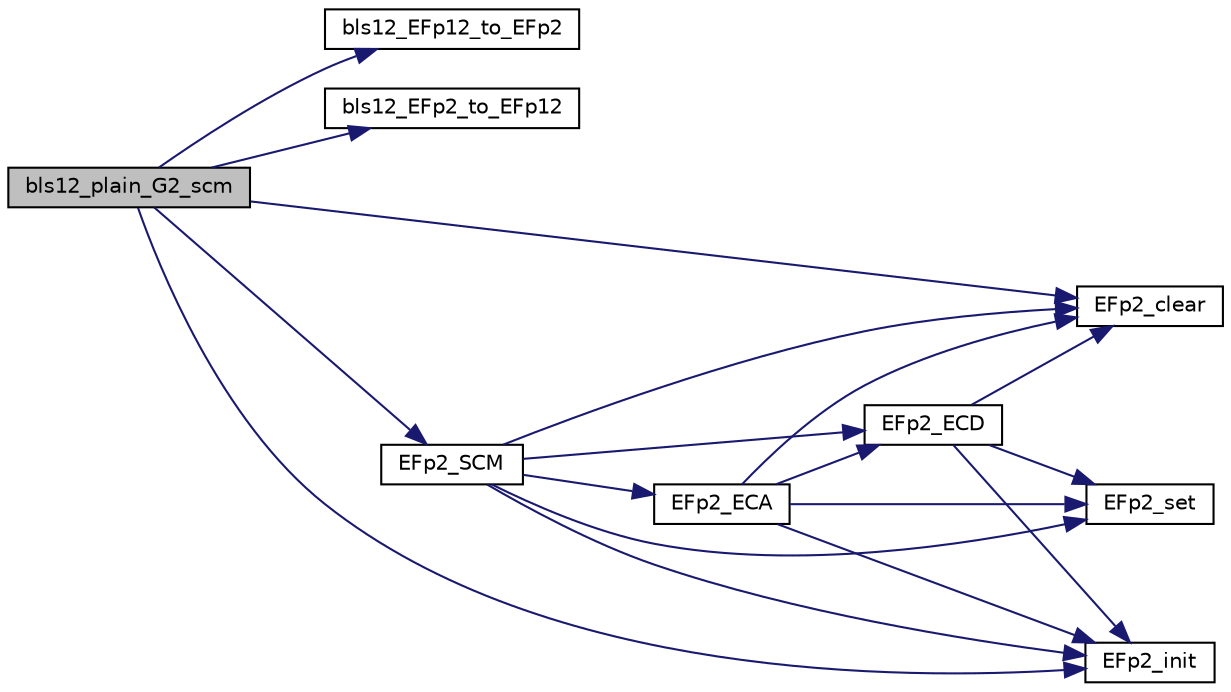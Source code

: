 digraph "bls12_plain_G2_scm"
{
  edge [fontname="Helvetica",fontsize="10",labelfontname="Helvetica",labelfontsize="10"];
  node [fontname="Helvetica",fontsize="10",shape=record];
  rankdir="LR";
  Node69 [label="bls12_plain_G2_scm",height=0.2,width=0.4,color="black", fillcolor="grey75", style="filled", fontcolor="black"];
  Node69 -> Node70 [color="midnightblue",fontsize="10",style="solid",fontname="Helvetica"];
  Node70 [label="bls12_EFp12_to_EFp2",height=0.2,width=0.4,color="black", fillcolor="white", style="filled",URL="$bls12__twist_8h.html#a069ee5f353c96be9b1821af349731fe3"];
  Node69 -> Node71 [color="midnightblue",fontsize="10",style="solid",fontname="Helvetica"];
  Node71 [label="bls12_EFp2_to_EFp12",height=0.2,width=0.4,color="black", fillcolor="white", style="filled",URL="$bls12__twist_8h.html#aa558f3e6f2284e657e3218c9e713c018"];
  Node69 -> Node72 [color="midnightblue",fontsize="10",style="solid",fontname="Helvetica"];
  Node72 [label="EFp2_clear",height=0.2,width=0.4,color="black", fillcolor="white", style="filled",URL="$bn__efp2_8h.html#a2fab68f8328464d8a3d32f6127e3de47"];
  Node69 -> Node73 [color="midnightblue",fontsize="10",style="solid",fontname="Helvetica"];
  Node73 [label="EFp2_init",height=0.2,width=0.4,color="black", fillcolor="white", style="filled",URL="$bn__efp2_8h.html#aaf4ebcd7da9b58a19626739159b1c468"];
  Node69 -> Node74 [color="midnightblue",fontsize="10",style="solid",fontname="Helvetica"];
  Node74 [label="EFp2_SCM",height=0.2,width=0.4,color="black", fillcolor="white", style="filled",URL="$bn__efp2_8h.html#afe4377b41b2b704619c58e2af32bcb7e"];
  Node74 -> Node75 [color="midnightblue",fontsize="10",style="solid",fontname="Helvetica"];
  Node75 [label="EFp2_set",height=0.2,width=0.4,color="black", fillcolor="white", style="filled",URL="$bn__efp2_8h.html#ab9ebc9caf2c47493f224e70b99d26cba"];
  Node74 -> Node73 [color="midnightblue",fontsize="10",style="solid",fontname="Helvetica"];
  Node74 -> Node76 [color="midnightblue",fontsize="10",style="solid",fontname="Helvetica"];
  Node76 [label="EFp2_ECD",height=0.2,width=0.4,color="black", fillcolor="white", style="filled",URL="$bn__efp2_8h.html#aab22a95931ba31d80f3ef4a3f72f6ce5"];
  Node76 -> Node73 [color="midnightblue",fontsize="10",style="solid",fontname="Helvetica"];
  Node76 -> Node75 [color="midnightblue",fontsize="10",style="solid",fontname="Helvetica"];
  Node76 -> Node72 [color="midnightblue",fontsize="10",style="solid",fontname="Helvetica"];
  Node74 -> Node77 [color="midnightblue",fontsize="10",style="solid",fontname="Helvetica"];
  Node77 [label="EFp2_ECA",height=0.2,width=0.4,color="black", fillcolor="white", style="filled",URL="$bn__efp2_8h.html#ae9f5dce3ffb3ddbf68b416ab7bcb7cfb"];
  Node77 -> Node75 [color="midnightblue",fontsize="10",style="solid",fontname="Helvetica"];
  Node77 -> Node76 [color="midnightblue",fontsize="10",style="solid",fontname="Helvetica"];
  Node77 -> Node73 [color="midnightblue",fontsize="10",style="solid",fontname="Helvetica"];
  Node77 -> Node72 [color="midnightblue",fontsize="10",style="solid",fontname="Helvetica"];
  Node74 -> Node72 [color="midnightblue",fontsize="10",style="solid",fontname="Helvetica"];
}
